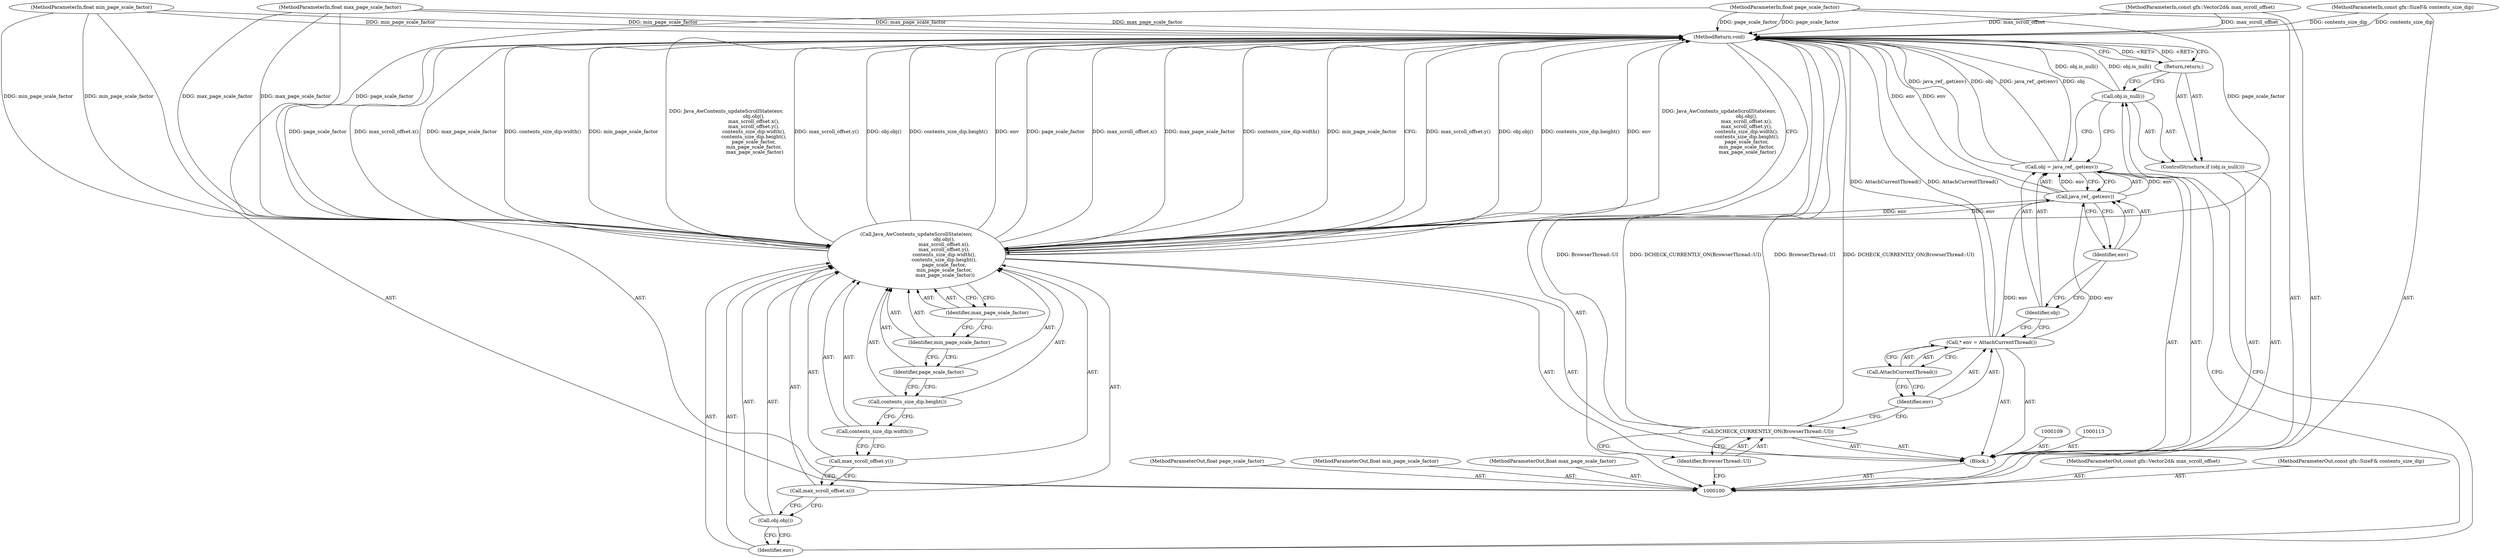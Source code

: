 digraph "0_Chrome_6d9425ec7badda912555d46ea7abcfab81fdd9b9_4" {
"1000118" [label="(ControlStructure,if (obj.is_null()))"];
"1000119" [label="(Call,obj.is_null())"];
"1000120" [label="(Return,return;)"];
"1000121" [label="(Call,Java_AwContents_updateScrollState(env,\n                                    obj.obj(),\n                                    max_scroll_offset.x(),\n                                    max_scroll_offset.y(),\n                                    contents_size_dip.width(),\n                                    contents_size_dip.height(),\n                                    page_scale_factor,\n                                    min_page_scale_factor,\n                                     max_page_scale_factor))"];
"1000122" [label="(Identifier,env)"];
"1000123" [label="(Call,obj.obj())"];
"1000124" [label="(Call,max_scroll_offset.x())"];
"1000125" [label="(Call,max_scroll_offset.y())"];
"1000126" [label="(Call,contents_size_dip.width())"];
"1000127" [label="(Call,contents_size_dip.height())"];
"1000128" [label="(Identifier,page_scale_factor)"];
"1000129" [label="(Identifier,min_page_scale_factor)"];
"1000131" [label="(MethodReturn,void)"];
"1000101" [label="(MethodParameterIn,const gfx::Vector2d& max_scroll_offset)"];
"1000186" [label="(MethodParameterOut,const gfx::Vector2d& max_scroll_offset)"];
"1000130" [label="(Identifier,max_page_scale_factor)"];
"1000102" [label="(MethodParameterIn,const gfx::SizeF& contents_size_dip)"];
"1000187" [label="(MethodParameterOut,const gfx::SizeF& contents_size_dip)"];
"1000103" [label="(MethodParameterIn,float page_scale_factor)"];
"1000188" [label="(MethodParameterOut,float page_scale_factor)"];
"1000104" [label="(MethodParameterIn,float min_page_scale_factor)"];
"1000189" [label="(MethodParameterOut,float min_page_scale_factor)"];
"1000105" [label="(MethodParameterIn,float max_page_scale_factor)"];
"1000190" [label="(MethodParameterOut,float max_page_scale_factor)"];
"1000106" [label="(Block,)"];
"1000107" [label="(Call,DCHECK_CURRENTLY_ON(BrowserThread::UI))"];
"1000108" [label="(Identifier,BrowserThread::UI)"];
"1000111" [label="(Identifier,env)"];
"1000112" [label="(Call,AttachCurrentThread())"];
"1000110" [label="(Call,* env = AttachCurrentThread())"];
"1000114" [label="(Call,obj = java_ref_.get(env))"];
"1000115" [label="(Identifier,obj)"];
"1000116" [label="(Call,java_ref_.get(env))"];
"1000117" [label="(Identifier,env)"];
"1000118" -> "1000106"  [label="AST: "];
"1000119" -> "1000118"  [label="AST: "];
"1000120" -> "1000118"  [label="AST: "];
"1000119" -> "1000118"  [label="AST: "];
"1000119" -> "1000114"  [label="CFG: "];
"1000120" -> "1000119"  [label="CFG: "];
"1000122" -> "1000119"  [label="CFG: "];
"1000119" -> "1000131"  [label="DDG: obj.is_null()"];
"1000120" -> "1000118"  [label="AST: "];
"1000120" -> "1000119"  [label="CFG: "];
"1000131" -> "1000120"  [label="CFG: "];
"1000120" -> "1000131"  [label="DDG: <RET>"];
"1000121" -> "1000106"  [label="AST: "];
"1000121" -> "1000130"  [label="CFG: "];
"1000122" -> "1000121"  [label="AST: "];
"1000123" -> "1000121"  [label="AST: "];
"1000124" -> "1000121"  [label="AST: "];
"1000125" -> "1000121"  [label="AST: "];
"1000126" -> "1000121"  [label="AST: "];
"1000127" -> "1000121"  [label="AST: "];
"1000128" -> "1000121"  [label="AST: "];
"1000129" -> "1000121"  [label="AST: "];
"1000130" -> "1000121"  [label="AST: "];
"1000131" -> "1000121"  [label="CFG: "];
"1000121" -> "1000131"  [label="DDG: max_scroll_offset.y()"];
"1000121" -> "1000131"  [label="DDG: obj.obj()"];
"1000121" -> "1000131"  [label="DDG: contents_size_dip.height()"];
"1000121" -> "1000131"  [label="DDG: env"];
"1000121" -> "1000131"  [label="DDG: page_scale_factor"];
"1000121" -> "1000131"  [label="DDG: max_scroll_offset.x()"];
"1000121" -> "1000131"  [label="DDG: max_page_scale_factor"];
"1000121" -> "1000131"  [label="DDG: contents_size_dip.width()"];
"1000121" -> "1000131"  [label="DDG: min_page_scale_factor"];
"1000121" -> "1000131"  [label="DDG: Java_AwContents_updateScrollState(env,\n                                    obj.obj(),\n                                    max_scroll_offset.x(),\n                                    max_scroll_offset.y(),\n                                    contents_size_dip.width(),\n                                    contents_size_dip.height(),\n                                    page_scale_factor,\n                                    min_page_scale_factor,\n                                     max_page_scale_factor)"];
"1000116" -> "1000121"  [label="DDG: env"];
"1000103" -> "1000121"  [label="DDG: page_scale_factor"];
"1000104" -> "1000121"  [label="DDG: min_page_scale_factor"];
"1000105" -> "1000121"  [label="DDG: max_page_scale_factor"];
"1000122" -> "1000121"  [label="AST: "];
"1000122" -> "1000119"  [label="CFG: "];
"1000123" -> "1000122"  [label="CFG: "];
"1000123" -> "1000121"  [label="AST: "];
"1000123" -> "1000122"  [label="CFG: "];
"1000124" -> "1000123"  [label="CFG: "];
"1000124" -> "1000121"  [label="AST: "];
"1000124" -> "1000123"  [label="CFG: "];
"1000125" -> "1000124"  [label="CFG: "];
"1000125" -> "1000121"  [label="AST: "];
"1000125" -> "1000124"  [label="CFG: "];
"1000126" -> "1000125"  [label="CFG: "];
"1000126" -> "1000121"  [label="AST: "];
"1000126" -> "1000125"  [label="CFG: "];
"1000127" -> "1000126"  [label="CFG: "];
"1000127" -> "1000121"  [label="AST: "];
"1000127" -> "1000126"  [label="CFG: "];
"1000128" -> "1000127"  [label="CFG: "];
"1000128" -> "1000121"  [label="AST: "];
"1000128" -> "1000127"  [label="CFG: "];
"1000129" -> "1000128"  [label="CFG: "];
"1000129" -> "1000121"  [label="AST: "];
"1000129" -> "1000128"  [label="CFG: "];
"1000130" -> "1000129"  [label="CFG: "];
"1000131" -> "1000100"  [label="AST: "];
"1000131" -> "1000120"  [label="CFG: "];
"1000131" -> "1000121"  [label="CFG: "];
"1000120" -> "1000131"  [label="DDG: <RET>"];
"1000116" -> "1000131"  [label="DDG: env"];
"1000121" -> "1000131"  [label="DDG: max_scroll_offset.y()"];
"1000121" -> "1000131"  [label="DDG: obj.obj()"];
"1000121" -> "1000131"  [label="DDG: contents_size_dip.height()"];
"1000121" -> "1000131"  [label="DDG: env"];
"1000121" -> "1000131"  [label="DDG: page_scale_factor"];
"1000121" -> "1000131"  [label="DDG: max_scroll_offset.x()"];
"1000121" -> "1000131"  [label="DDG: max_page_scale_factor"];
"1000121" -> "1000131"  [label="DDG: contents_size_dip.width()"];
"1000121" -> "1000131"  [label="DDG: min_page_scale_factor"];
"1000121" -> "1000131"  [label="DDG: Java_AwContents_updateScrollState(env,\n                                    obj.obj(),\n                                    max_scroll_offset.x(),\n                                    max_scroll_offset.y(),\n                                    contents_size_dip.width(),\n                                    contents_size_dip.height(),\n                                    page_scale_factor,\n                                    min_page_scale_factor,\n                                     max_page_scale_factor)"];
"1000107" -> "1000131"  [label="DDG: BrowserThread::UI"];
"1000107" -> "1000131"  [label="DDG: DCHECK_CURRENTLY_ON(BrowserThread::UI)"];
"1000104" -> "1000131"  [label="DDG: min_page_scale_factor"];
"1000105" -> "1000131"  [label="DDG: max_page_scale_factor"];
"1000119" -> "1000131"  [label="DDG: obj.is_null()"];
"1000114" -> "1000131"  [label="DDG: java_ref_.get(env)"];
"1000114" -> "1000131"  [label="DDG: obj"];
"1000103" -> "1000131"  [label="DDG: page_scale_factor"];
"1000102" -> "1000131"  [label="DDG: contents_size_dip"];
"1000110" -> "1000131"  [label="DDG: AttachCurrentThread()"];
"1000101" -> "1000131"  [label="DDG: max_scroll_offset"];
"1000101" -> "1000100"  [label="AST: "];
"1000101" -> "1000131"  [label="DDG: max_scroll_offset"];
"1000186" -> "1000100"  [label="AST: "];
"1000130" -> "1000121"  [label="AST: "];
"1000130" -> "1000129"  [label="CFG: "];
"1000121" -> "1000130"  [label="CFG: "];
"1000102" -> "1000100"  [label="AST: "];
"1000102" -> "1000131"  [label="DDG: contents_size_dip"];
"1000187" -> "1000100"  [label="AST: "];
"1000103" -> "1000100"  [label="AST: "];
"1000103" -> "1000131"  [label="DDG: page_scale_factor"];
"1000103" -> "1000121"  [label="DDG: page_scale_factor"];
"1000188" -> "1000100"  [label="AST: "];
"1000104" -> "1000100"  [label="AST: "];
"1000104" -> "1000131"  [label="DDG: min_page_scale_factor"];
"1000104" -> "1000121"  [label="DDG: min_page_scale_factor"];
"1000189" -> "1000100"  [label="AST: "];
"1000105" -> "1000100"  [label="AST: "];
"1000105" -> "1000131"  [label="DDG: max_page_scale_factor"];
"1000105" -> "1000121"  [label="DDG: max_page_scale_factor"];
"1000190" -> "1000100"  [label="AST: "];
"1000106" -> "1000100"  [label="AST: "];
"1000107" -> "1000106"  [label="AST: "];
"1000109" -> "1000106"  [label="AST: "];
"1000110" -> "1000106"  [label="AST: "];
"1000113" -> "1000106"  [label="AST: "];
"1000114" -> "1000106"  [label="AST: "];
"1000118" -> "1000106"  [label="AST: "];
"1000121" -> "1000106"  [label="AST: "];
"1000107" -> "1000106"  [label="AST: "];
"1000107" -> "1000108"  [label="CFG: "];
"1000108" -> "1000107"  [label="AST: "];
"1000111" -> "1000107"  [label="CFG: "];
"1000107" -> "1000131"  [label="DDG: BrowserThread::UI"];
"1000107" -> "1000131"  [label="DDG: DCHECK_CURRENTLY_ON(BrowserThread::UI)"];
"1000108" -> "1000107"  [label="AST: "];
"1000108" -> "1000100"  [label="CFG: "];
"1000107" -> "1000108"  [label="CFG: "];
"1000111" -> "1000110"  [label="AST: "];
"1000111" -> "1000107"  [label="CFG: "];
"1000112" -> "1000111"  [label="CFG: "];
"1000112" -> "1000110"  [label="AST: "];
"1000112" -> "1000111"  [label="CFG: "];
"1000110" -> "1000112"  [label="CFG: "];
"1000110" -> "1000106"  [label="AST: "];
"1000110" -> "1000112"  [label="CFG: "];
"1000111" -> "1000110"  [label="AST: "];
"1000112" -> "1000110"  [label="AST: "];
"1000115" -> "1000110"  [label="CFG: "];
"1000110" -> "1000131"  [label="DDG: AttachCurrentThread()"];
"1000110" -> "1000116"  [label="DDG: env"];
"1000114" -> "1000106"  [label="AST: "];
"1000114" -> "1000116"  [label="CFG: "];
"1000115" -> "1000114"  [label="AST: "];
"1000116" -> "1000114"  [label="AST: "];
"1000119" -> "1000114"  [label="CFG: "];
"1000114" -> "1000131"  [label="DDG: java_ref_.get(env)"];
"1000114" -> "1000131"  [label="DDG: obj"];
"1000116" -> "1000114"  [label="DDG: env"];
"1000115" -> "1000114"  [label="AST: "];
"1000115" -> "1000110"  [label="CFG: "];
"1000117" -> "1000115"  [label="CFG: "];
"1000116" -> "1000114"  [label="AST: "];
"1000116" -> "1000117"  [label="CFG: "];
"1000117" -> "1000116"  [label="AST: "];
"1000114" -> "1000116"  [label="CFG: "];
"1000116" -> "1000131"  [label="DDG: env"];
"1000116" -> "1000114"  [label="DDG: env"];
"1000110" -> "1000116"  [label="DDG: env"];
"1000116" -> "1000121"  [label="DDG: env"];
"1000117" -> "1000116"  [label="AST: "];
"1000117" -> "1000115"  [label="CFG: "];
"1000116" -> "1000117"  [label="CFG: "];
}
